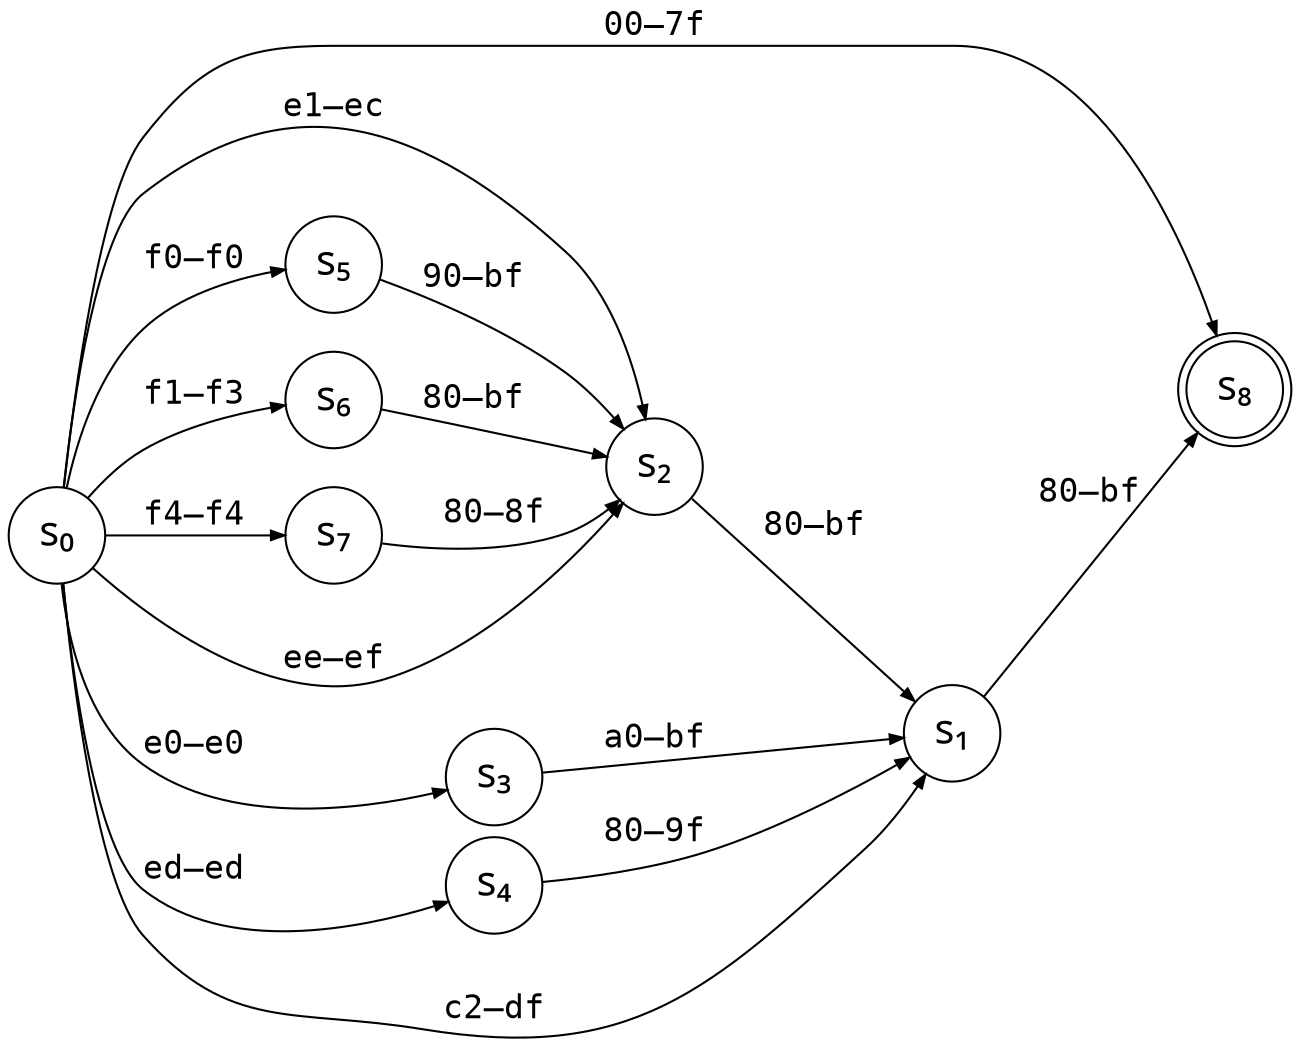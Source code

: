 digraph {
    graph [fontname="sans-serif" rankdir=LR];
    node [fontname="sans-serif" shape=circle fontsize=20];
    edge [fontname="monospace" arrowsize=0.65 fontsize=16];

    s0->s8 [label="00–7f"];
    s0->s2 [label="\nee–ef"];
    s0->s2 [label="e1–ec"];
    s0->s3 [label="e0–e0"];
    s0->s4 [label="\ned–ed"];
    s0->s1 [label="\nc2–df"];
    s0->s5 [label="\nf0–f0"];
    s0->s6 [label="\nf1–f3"];
    s0->s7 [label="\nf4–f4"];

    s1->s8 [label="80–bf"];

    s2->s1 [label=" 80–bf"];

    s3->s1 [label="a0–bf"];

    s4->s1 [label="\n80–9f"];

    s5->s2 [label="90–bf  "];

    s6->s2 [label="80–bf  "];

    s7->s2 [label="\n80–8f"];

    s0 [label="s₀"];
    s1 [label="s₁"];
    s2 [label="s₂"];
    s3 [label="s₃"];
    s4 [label="s₄"];
    s5 [label="s₅"];
    s6 [label="s₆"];
    s7 [label="s₇"];
    s8 [label="s₈" shape=doublecircle];
}

